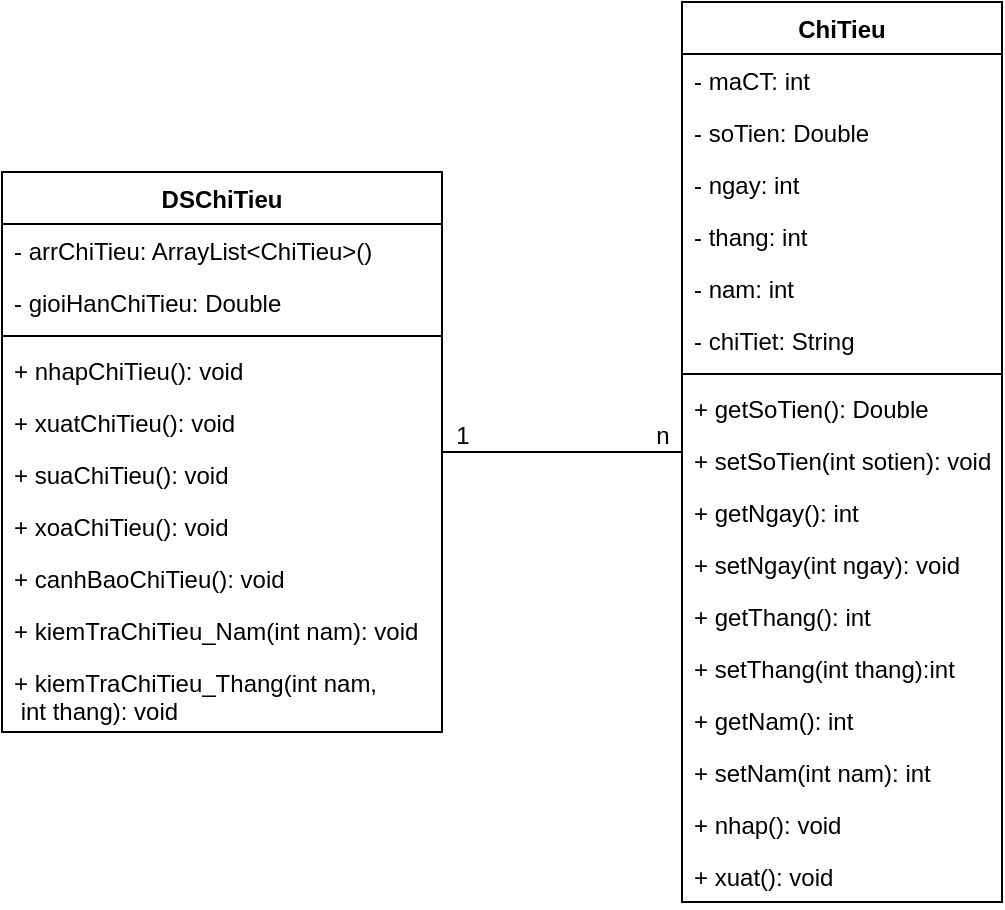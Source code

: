 <mxfile version="14.7.0" type="github">
  <diagram id="E7p46zmwXC4tNXd8jsAR" name="Page-1">
    <mxGraphModel dx="1888" dy="1648" grid="1" gridSize="10" guides="1" tooltips="1" connect="1" arrows="1" fold="1" page="1" pageScale="1" pageWidth="850" pageHeight="1100" math="0" shadow="0">
      <root>
        <mxCell id="0" />
        <mxCell id="1" parent="0" />
        <mxCell id="-UzbbC5Cm0HuVs2AoaGU-1" value="ChiTieu" style="swimlane;fontStyle=1;align=center;verticalAlign=top;childLayout=stackLayout;horizontal=1;startSize=26;horizontalStack=0;resizeParent=1;resizeParentMax=0;resizeLast=0;collapsible=1;marginBottom=0;" parent="1" vertex="1">
          <mxGeometry x="200" y="-57" width="160" height="450" as="geometry" />
        </mxCell>
        <mxCell id="7xS4dSEuNHX6Ny65K52u-7" value="- maCT: int" style="text;strokeColor=none;fillColor=none;align=left;verticalAlign=top;spacingLeft=4;spacingRight=4;overflow=hidden;rotatable=0;points=[[0,0.5],[1,0.5]];portConstraint=eastwest;" vertex="1" parent="-UzbbC5Cm0HuVs2AoaGU-1">
          <mxGeometry y="26" width="160" height="26" as="geometry" />
        </mxCell>
        <mxCell id="-UzbbC5Cm0HuVs2AoaGU-2" value="- soTien: Double" style="text;strokeColor=none;fillColor=none;align=left;verticalAlign=top;spacingLeft=4;spacingRight=4;overflow=hidden;rotatable=0;points=[[0,0.5],[1,0.5]];portConstraint=eastwest;" parent="-UzbbC5Cm0HuVs2AoaGU-1" vertex="1">
          <mxGeometry y="52" width="160" height="26" as="geometry" />
        </mxCell>
        <mxCell id="-UzbbC5Cm0HuVs2AoaGU-5" value="- ngay: int" style="text;strokeColor=none;fillColor=none;align=left;verticalAlign=top;spacingLeft=4;spacingRight=4;overflow=hidden;rotatable=0;points=[[0,0.5],[1,0.5]];portConstraint=eastwest;" parent="-UzbbC5Cm0HuVs2AoaGU-1" vertex="1">
          <mxGeometry y="78" width="160" height="26" as="geometry" />
        </mxCell>
        <mxCell id="-UzbbC5Cm0HuVs2AoaGU-7" value="- thang: int" style="text;strokeColor=none;fillColor=none;align=left;verticalAlign=top;spacingLeft=4;spacingRight=4;overflow=hidden;rotatable=0;points=[[0,0.5],[1,0.5]];portConstraint=eastwest;" parent="-UzbbC5Cm0HuVs2AoaGU-1" vertex="1">
          <mxGeometry y="104" width="160" height="26" as="geometry" />
        </mxCell>
        <mxCell id="-UzbbC5Cm0HuVs2AoaGU-8" value="- nam: int" style="text;strokeColor=none;fillColor=none;align=left;verticalAlign=top;spacingLeft=4;spacingRight=4;overflow=hidden;rotatable=0;points=[[0,0.5],[1,0.5]];portConstraint=eastwest;" parent="-UzbbC5Cm0HuVs2AoaGU-1" vertex="1">
          <mxGeometry y="130" width="160" height="26" as="geometry" />
        </mxCell>
        <mxCell id="aImvH2YiYIwHe-dZgJxx-9" value="- chiTiet: String" style="text;strokeColor=none;fillColor=none;align=left;verticalAlign=top;spacingLeft=4;spacingRight=4;overflow=hidden;rotatable=0;points=[[0,0.5],[1,0.5]];portConstraint=eastwest;" parent="-UzbbC5Cm0HuVs2AoaGU-1" vertex="1">
          <mxGeometry y="156" width="160" height="26" as="geometry" />
        </mxCell>
        <mxCell id="-UzbbC5Cm0HuVs2AoaGU-3" value="" style="line;strokeWidth=1;fillColor=none;align=left;verticalAlign=middle;spacingTop=-1;spacingLeft=3;spacingRight=3;rotatable=0;labelPosition=right;points=[];portConstraint=eastwest;" parent="-UzbbC5Cm0HuVs2AoaGU-1" vertex="1">
          <mxGeometry y="182" width="160" height="8" as="geometry" />
        </mxCell>
        <mxCell id="-UzbbC5Cm0HuVs2AoaGU-4" value="+ getSoTien(): Double" style="text;strokeColor=none;fillColor=none;align=left;verticalAlign=top;spacingLeft=4;spacingRight=4;overflow=hidden;rotatable=0;points=[[0,0.5],[1,0.5]];portConstraint=eastwest;" parent="-UzbbC5Cm0HuVs2AoaGU-1" vertex="1">
          <mxGeometry y="190" width="160" height="26" as="geometry" />
        </mxCell>
        <mxCell id="-UzbbC5Cm0HuVs2AoaGU-19" value="+ setSoTien(int sotien): void" style="text;strokeColor=none;fillColor=none;align=left;verticalAlign=top;spacingLeft=4;spacingRight=4;overflow=hidden;rotatable=0;points=[[0,0.5],[1,0.5]];portConstraint=eastwest;" parent="-UzbbC5Cm0HuVs2AoaGU-1" vertex="1">
          <mxGeometry y="216" width="160" height="26" as="geometry" />
        </mxCell>
        <mxCell id="-UzbbC5Cm0HuVs2AoaGU-21" value="+ getNgay(): int" style="text;strokeColor=none;fillColor=none;align=left;verticalAlign=top;spacingLeft=4;spacingRight=4;overflow=hidden;rotatable=0;points=[[0,0.5],[1,0.5]];portConstraint=eastwest;" parent="-UzbbC5Cm0HuVs2AoaGU-1" vertex="1">
          <mxGeometry y="242" width="160" height="26" as="geometry" />
        </mxCell>
        <mxCell id="-UzbbC5Cm0HuVs2AoaGU-22" value="+ setNgay(int ngay): void" style="text;strokeColor=none;fillColor=none;align=left;verticalAlign=top;spacingLeft=4;spacingRight=4;overflow=hidden;rotatable=0;points=[[0,0.5],[1,0.5]];portConstraint=eastwest;" parent="-UzbbC5Cm0HuVs2AoaGU-1" vertex="1">
          <mxGeometry y="268" width="160" height="26" as="geometry" />
        </mxCell>
        <mxCell id="-UzbbC5Cm0HuVs2AoaGU-24" value="+ getThang(): int" style="text;strokeColor=none;fillColor=none;align=left;verticalAlign=top;spacingLeft=4;spacingRight=4;overflow=hidden;rotatable=0;points=[[0,0.5],[1,0.5]];portConstraint=eastwest;" parent="-UzbbC5Cm0HuVs2AoaGU-1" vertex="1">
          <mxGeometry y="294" width="160" height="26" as="geometry" />
        </mxCell>
        <mxCell id="-UzbbC5Cm0HuVs2AoaGU-20" value="+ setThang(int thang):int" style="text;strokeColor=none;fillColor=none;align=left;verticalAlign=top;spacingLeft=4;spacingRight=4;overflow=hidden;rotatable=0;points=[[0,0.5],[1,0.5]];portConstraint=eastwest;" parent="-UzbbC5Cm0HuVs2AoaGU-1" vertex="1">
          <mxGeometry y="320" width="160" height="26" as="geometry" />
        </mxCell>
        <mxCell id="-UzbbC5Cm0HuVs2AoaGU-23" value="+ getNam(): int" style="text;strokeColor=none;fillColor=none;align=left;verticalAlign=top;spacingLeft=4;spacingRight=4;overflow=hidden;rotatable=0;points=[[0,0.5],[1,0.5]];portConstraint=eastwest;" parent="-UzbbC5Cm0HuVs2AoaGU-1" vertex="1">
          <mxGeometry y="346" width="160" height="26" as="geometry" />
        </mxCell>
        <mxCell id="aImvH2YiYIwHe-dZgJxx-6" value="+ setNam(int nam): int" style="text;strokeColor=none;fillColor=none;align=left;verticalAlign=top;spacingLeft=4;spacingRight=4;overflow=hidden;rotatable=0;points=[[0,0.5],[1,0.5]];portConstraint=eastwest;" parent="-UzbbC5Cm0HuVs2AoaGU-1" vertex="1">
          <mxGeometry y="372" width="160" height="26" as="geometry" />
        </mxCell>
        <mxCell id="aImvH2YiYIwHe-dZgJxx-7" value="+ nhap(): void" style="text;strokeColor=none;fillColor=none;align=left;verticalAlign=top;spacingLeft=4;spacingRight=4;overflow=hidden;rotatable=0;points=[[0,0.5],[1,0.5]];portConstraint=eastwest;" parent="-UzbbC5Cm0HuVs2AoaGU-1" vertex="1">
          <mxGeometry y="398" width="160" height="26" as="geometry" />
        </mxCell>
        <mxCell id="aImvH2YiYIwHe-dZgJxx-8" value="+ xuat(): void" style="text;strokeColor=none;fillColor=none;align=left;verticalAlign=top;spacingLeft=4;spacingRight=4;overflow=hidden;rotatable=0;points=[[0,0.5],[1,0.5]];portConstraint=eastwest;" parent="-UzbbC5Cm0HuVs2AoaGU-1" vertex="1">
          <mxGeometry y="424" width="160" height="26" as="geometry" />
        </mxCell>
        <mxCell id="-UzbbC5Cm0HuVs2AoaGU-15" value="DSChiTieu" style="swimlane;fontStyle=1;align=center;verticalAlign=top;childLayout=stackLayout;horizontal=1;startSize=26;horizontalStack=0;resizeParent=1;resizeParentMax=0;resizeLast=0;collapsible=1;marginBottom=0;" parent="1" vertex="1">
          <mxGeometry x="-140" y="28" width="220" height="280" as="geometry" />
        </mxCell>
        <mxCell id="-UzbbC5Cm0HuVs2AoaGU-16" value="- arrChiTieu: ArrayList&lt;ChiTieu&gt;()" style="text;strokeColor=none;fillColor=none;align=left;verticalAlign=top;spacingLeft=4;spacingRight=4;overflow=hidden;rotatable=0;points=[[0,0.5],[1,0.5]];portConstraint=eastwest;" parent="-UzbbC5Cm0HuVs2AoaGU-15" vertex="1">
          <mxGeometry y="26" width="220" height="26" as="geometry" />
        </mxCell>
        <mxCell id="aImvH2YiYIwHe-dZgJxx-5" value="- gioiHanChiTieu: Double" style="text;strokeColor=none;fillColor=none;align=left;verticalAlign=top;spacingLeft=4;spacingRight=4;overflow=hidden;rotatable=0;points=[[0,0.5],[1,0.5]];portConstraint=eastwest;" parent="-UzbbC5Cm0HuVs2AoaGU-15" vertex="1">
          <mxGeometry y="52" width="220" height="26" as="geometry" />
        </mxCell>
        <mxCell id="-UzbbC5Cm0HuVs2AoaGU-17" value="" style="line;strokeWidth=1;fillColor=none;align=left;verticalAlign=middle;spacingTop=-1;spacingLeft=3;spacingRight=3;rotatable=0;labelPosition=right;points=[];portConstraint=eastwest;" parent="-UzbbC5Cm0HuVs2AoaGU-15" vertex="1">
          <mxGeometry y="78" width="220" height="8" as="geometry" />
        </mxCell>
        <mxCell id="-UzbbC5Cm0HuVs2AoaGU-18" value="+ nhapChiTieu(): void" style="text;strokeColor=none;fillColor=none;align=left;verticalAlign=top;spacingLeft=4;spacingRight=4;overflow=hidden;rotatable=0;points=[[0,0.5],[1,0.5]];portConstraint=eastwest;" parent="-UzbbC5Cm0HuVs2AoaGU-15" vertex="1">
          <mxGeometry y="86" width="220" height="26" as="geometry" />
        </mxCell>
        <mxCell id="aImvH2YiYIwHe-dZgJxx-3" value="+ xuatChiTieu(): void" style="text;strokeColor=none;fillColor=none;align=left;verticalAlign=top;spacingLeft=4;spacingRight=4;overflow=hidden;rotatable=0;points=[[0,0.5],[1,0.5]];portConstraint=eastwest;" parent="-UzbbC5Cm0HuVs2AoaGU-15" vertex="1">
          <mxGeometry y="112" width="220" height="26" as="geometry" />
        </mxCell>
        <mxCell id="aImvH2YiYIwHe-dZgJxx-4" value="+ suaChiTieu(): void" style="text;strokeColor=none;fillColor=none;align=left;verticalAlign=top;spacingLeft=4;spacingRight=4;overflow=hidden;rotatable=0;points=[[0,0.5],[1,0.5]];portConstraint=eastwest;" parent="-UzbbC5Cm0HuVs2AoaGU-15" vertex="1">
          <mxGeometry y="138" width="220" height="26" as="geometry" />
        </mxCell>
        <mxCell id="aImvH2YiYIwHe-dZgJxx-2" value="+ xoaChiTieu(): void" style="text;strokeColor=none;fillColor=none;align=left;verticalAlign=top;spacingLeft=4;spacingRight=4;overflow=hidden;rotatable=0;points=[[0,0.5],[1,0.5]];portConstraint=eastwest;" parent="-UzbbC5Cm0HuVs2AoaGU-15" vertex="1">
          <mxGeometry y="164" width="220" height="26" as="geometry" />
        </mxCell>
        <mxCell id="7xS4dSEuNHX6Ny65K52u-2" value="+ canhBaoChiTieu(): void" style="text;strokeColor=none;fillColor=none;align=left;verticalAlign=top;spacingLeft=4;spacingRight=4;overflow=hidden;rotatable=0;points=[[0,0.5],[1,0.5]];portConstraint=eastwest;" vertex="1" parent="-UzbbC5Cm0HuVs2AoaGU-15">
          <mxGeometry y="190" width="220" height="26" as="geometry" />
        </mxCell>
        <mxCell id="7xS4dSEuNHX6Ny65K52u-8" value="+ kiemTraChiTieu_Nam(int nam): void" style="text;strokeColor=none;fillColor=none;align=left;verticalAlign=top;spacingLeft=4;spacingRight=4;overflow=hidden;rotatable=0;points=[[0,0.5],[1,0.5]];portConstraint=eastwest;" vertex="1" parent="-UzbbC5Cm0HuVs2AoaGU-15">
          <mxGeometry y="216" width="220" height="26" as="geometry" />
        </mxCell>
        <mxCell id="7xS4dSEuNHX6Ny65K52u-9" value="+ kiemTraChiTieu_Thang(int nam,&#xa; int thang): void" style="text;strokeColor=none;fillColor=none;align=left;verticalAlign=top;spacingLeft=4;spacingRight=4;overflow=hidden;rotatable=0;points=[[0,0.5],[1,0.5]];portConstraint=eastwest;" vertex="1" parent="-UzbbC5Cm0HuVs2AoaGU-15">
          <mxGeometry y="242" width="220" height="38" as="geometry" />
        </mxCell>
        <mxCell id="7xS4dSEuNHX6Ny65K52u-4" value="" style="endArrow=none;html=1;" edge="1" parent="1" source="-UzbbC5Cm0HuVs2AoaGU-15" target="-UzbbC5Cm0HuVs2AoaGU-1">
          <mxGeometry width="50" height="50" relative="1" as="geometry">
            <mxPoint x="220" y="270" as="sourcePoint" />
            <mxPoint x="270" y="220" as="targetPoint" />
          </mxGeometry>
        </mxCell>
        <mxCell id="7xS4dSEuNHX6Ny65K52u-5" value="1" style="text;html=1;align=center;verticalAlign=middle;resizable=0;points=[];autosize=1;strokeColor=none;" vertex="1" parent="1">
          <mxGeometry x="80" y="150" width="20" height="20" as="geometry" />
        </mxCell>
        <mxCell id="7xS4dSEuNHX6Ny65K52u-6" value="n" style="text;html=1;align=center;verticalAlign=middle;resizable=0;points=[];autosize=1;strokeColor=none;" vertex="1" parent="1">
          <mxGeometry x="180" y="150" width="20" height="20" as="geometry" />
        </mxCell>
      </root>
    </mxGraphModel>
  </diagram>
</mxfile>
